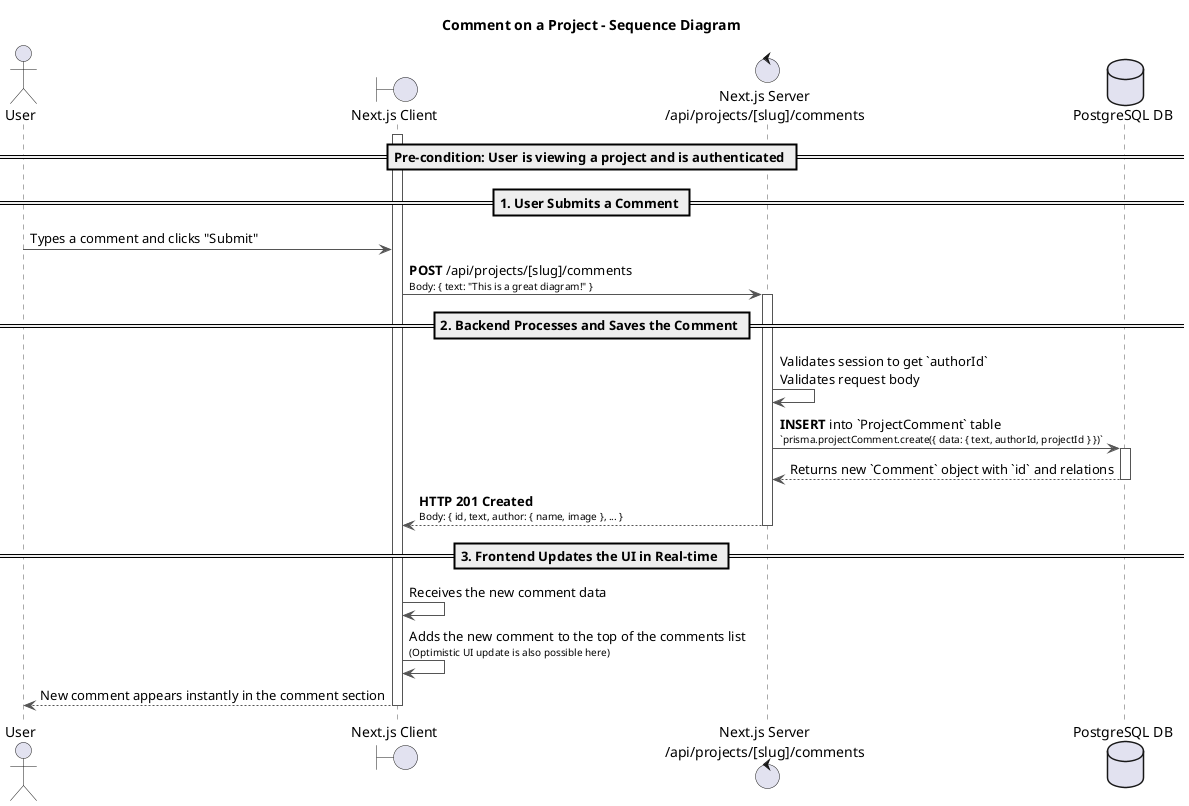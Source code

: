 @startuml
title Comment on a Project - Sequence Diagram

actor User
boundary "Next.js Client" as Client
control "Next.js Server\n/api/projects/[slug]/comments" as Server
database "PostgreSQL DB" as DB

skinparam sequence {
    ArrowColor #555
    ActorBorderColor #555
    LifeLineBorderColor #555
    ParticipantBorderColor #007bff
    DatabaseBorderColor #d9534f
    ControlBorderColor #5cb85c
    BoundaryBorderColor #f0ad4e
}

== Pre-condition: User is viewing a project and is authenticated ==

== 1. User Submits a Comment ==
activate Client
User -> Client: Types a comment and clicks "Submit"
Client -> Server: **POST** /api/projects/[slug]/comments\n<font size=10>Body: { text: "This is a great diagram!" }</font>
activate Server

== 2. Backend Processes and Saves the Comment ==
Server -> Server: Validates session to get `authorId`\nValidates request body
Server -> DB: **INSERT** into `ProjectComment` table\n<font size=10>`prisma.projectComment.create({ data: { text, authorId, projectId } })`</font>
activate DB
DB --> Server: Returns new `Comment` object with `id` and relations
deactivate DB

Server --> Client: **HTTP 201 Created**\n<font size=10>Body: { id, text, author: { name, image }, ... }</font>
deactivate Server

== 3. Frontend Updates the UI in Real-time ==
Client -> Client: Receives the new comment data
Client -> Client: Adds the new comment to the top of the comments list\n<font size=10>(Optimistic UI update is also possible here)</font>
Client --> User: New comment appears instantly in the comment section
deactivate Client

@enduml